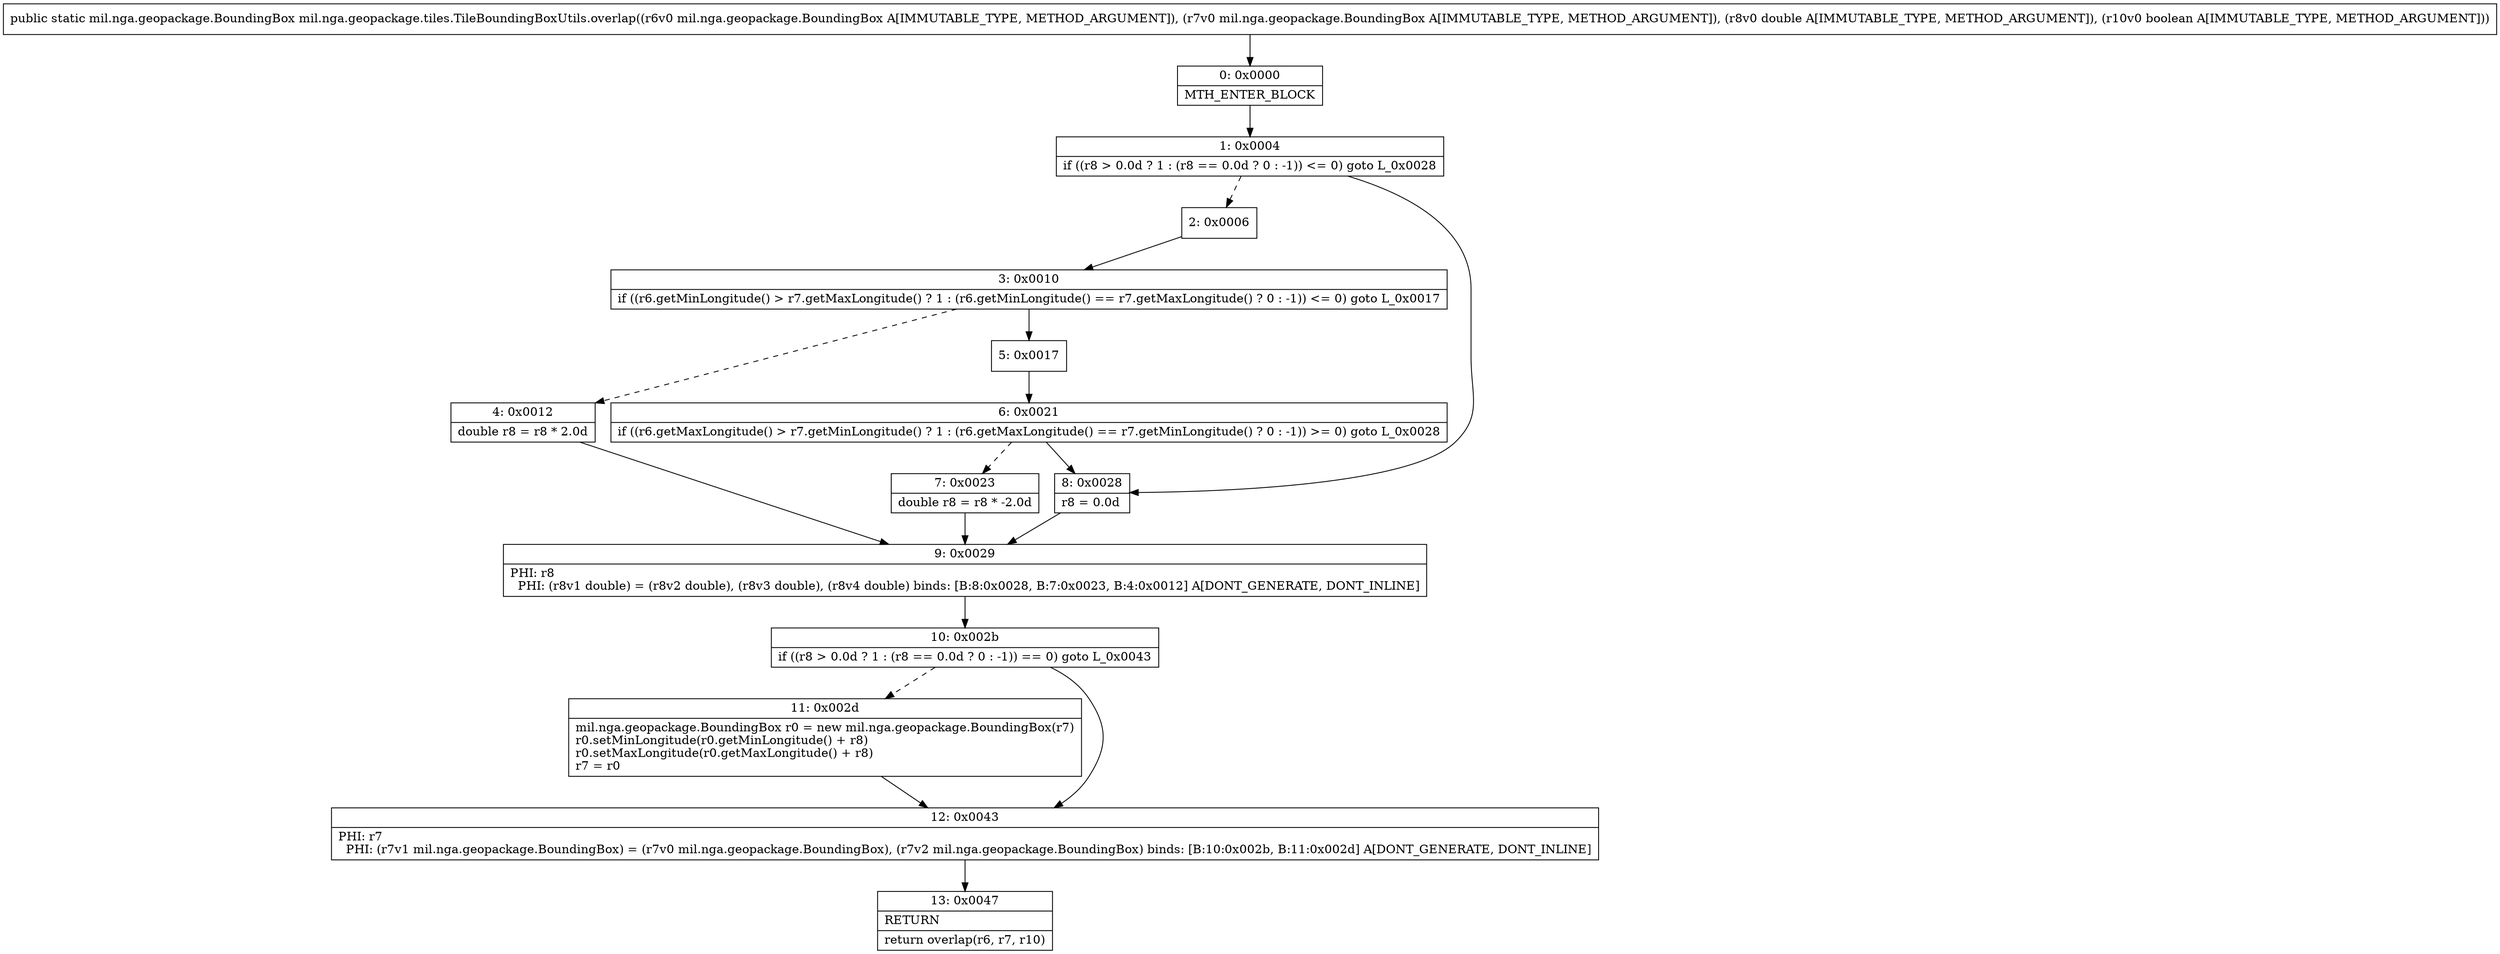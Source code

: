 digraph "CFG formil.nga.geopackage.tiles.TileBoundingBoxUtils.overlap(Lmil\/nga\/geopackage\/BoundingBox;Lmil\/nga\/geopackage\/BoundingBox;DZ)Lmil\/nga\/geopackage\/BoundingBox;" {
Node_0 [shape=record,label="{0\:\ 0x0000|MTH_ENTER_BLOCK\l}"];
Node_1 [shape=record,label="{1\:\ 0x0004|if ((r8 \> 0.0d ? 1 : (r8 == 0.0d ? 0 : \-1)) \<= 0) goto L_0x0028\l}"];
Node_2 [shape=record,label="{2\:\ 0x0006}"];
Node_3 [shape=record,label="{3\:\ 0x0010|if ((r6.getMinLongitude() \> r7.getMaxLongitude() ? 1 : (r6.getMinLongitude() == r7.getMaxLongitude() ? 0 : \-1)) \<= 0) goto L_0x0017\l}"];
Node_4 [shape=record,label="{4\:\ 0x0012|double r8 = r8 * 2.0d\l}"];
Node_5 [shape=record,label="{5\:\ 0x0017}"];
Node_6 [shape=record,label="{6\:\ 0x0021|if ((r6.getMaxLongitude() \> r7.getMinLongitude() ? 1 : (r6.getMaxLongitude() == r7.getMinLongitude() ? 0 : \-1)) \>= 0) goto L_0x0028\l}"];
Node_7 [shape=record,label="{7\:\ 0x0023|double r8 = r8 * \-2.0d\l}"];
Node_8 [shape=record,label="{8\:\ 0x0028|r8 = 0.0d\l}"];
Node_9 [shape=record,label="{9\:\ 0x0029|PHI: r8 \l  PHI: (r8v1 double) = (r8v2 double), (r8v3 double), (r8v4 double) binds: [B:8:0x0028, B:7:0x0023, B:4:0x0012] A[DONT_GENERATE, DONT_INLINE]\l}"];
Node_10 [shape=record,label="{10\:\ 0x002b|if ((r8 \> 0.0d ? 1 : (r8 == 0.0d ? 0 : \-1)) == 0) goto L_0x0043\l}"];
Node_11 [shape=record,label="{11\:\ 0x002d|mil.nga.geopackage.BoundingBox r0 = new mil.nga.geopackage.BoundingBox(r7)\lr0.setMinLongitude(r0.getMinLongitude() + r8)\lr0.setMaxLongitude(r0.getMaxLongitude() + r8)\lr7 = r0\l}"];
Node_12 [shape=record,label="{12\:\ 0x0043|PHI: r7 \l  PHI: (r7v1 mil.nga.geopackage.BoundingBox) = (r7v0 mil.nga.geopackage.BoundingBox), (r7v2 mil.nga.geopackage.BoundingBox) binds: [B:10:0x002b, B:11:0x002d] A[DONT_GENERATE, DONT_INLINE]\l}"];
Node_13 [shape=record,label="{13\:\ 0x0047|RETURN\l|return overlap(r6, r7, r10)\l}"];
MethodNode[shape=record,label="{public static mil.nga.geopackage.BoundingBox mil.nga.geopackage.tiles.TileBoundingBoxUtils.overlap((r6v0 mil.nga.geopackage.BoundingBox A[IMMUTABLE_TYPE, METHOD_ARGUMENT]), (r7v0 mil.nga.geopackage.BoundingBox A[IMMUTABLE_TYPE, METHOD_ARGUMENT]), (r8v0 double A[IMMUTABLE_TYPE, METHOD_ARGUMENT]), (r10v0 boolean A[IMMUTABLE_TYPE, METHOD_ARGUMENT])) }"];
MethodNode -> Node_0;
Node_0 -> Node_1;
Node_1 -> Node_2[style=dashed];
Node_1 -> Node_8;
Node_2 -> Node_3;
Node_3 -> Node_4[style=dashed];
Node_3 -> Node_5;
Node_4 -> Node_9;
Node_5 -> Node_6;
Node_6 -> Node_7[style=dashed];
Node_6 -> Node_8;
Node_7 -> Node_9;
Node_8 -> Node_9;
Node_9 -> Node_10;
Node_10 -> Node_11[style=dashed];
Node_10 -> Node_12;
Node_11 -> Node_12;
Node_12 -> Node_13;
}

